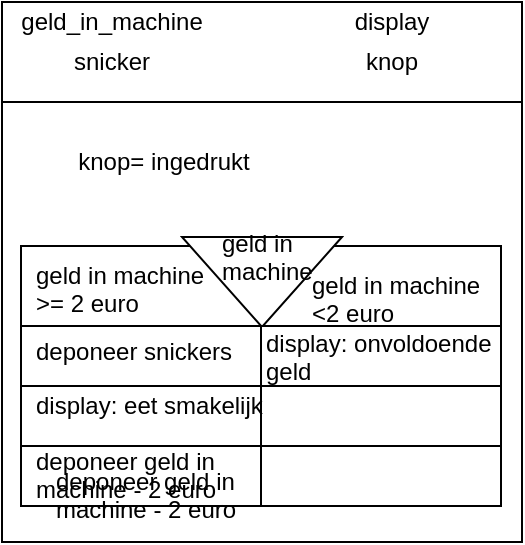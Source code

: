 <mxfile version="12.2.4" pages="1"><diagram id="VwrQlYqHBkdmklEmOdZv" name="Page-1"><mxGraphModel dx="720" dy="549" grid="1" gridSize="10" guides="1" tooltips="1" connect="1" arrows="1" fold="1" page="1" pageScale="1" pageWidth="850" pageHeight="1100" math="0" shadow="0"><root><mxCell id="0"/><mxCell id="1" parent="0"/><mxCell id="17" value="" style="rounded=0;whiteSpace=wrap;html=1;" parent="1" vertex="1"><mxGeometry x="160" y="70" width="260" height="270" as="geometry"/></mxCell><mxCell id="18" value="" style="rounded=0;whiteSpace=wrap;html=1;align=left;" parent="1" vertex="1"><mxGeometry x="160" y="70" width="260" height="50" as="geometry"/></mxCell><mxCell id="44" value="geld_in_machine" style="text;html=1;strokeColor=none;fillColor=none;align=center;verticalAlign=middle;whiteSpace=wrap;rounded=0;" parent="1" vertex="1"><mxGeometry x="180" y="70" width="70" height="20" as="geometry"/></mxCell><mxCell id="61" value="snicker" style="text;html=1;strokeColor=none;fillColor=none;align=center;verticalAlign=middle;whiteSpace=wrap;rounded=0;" vertex="1" parent="1"><mxGeometry x="180" y="90" width="70" height="20" as="geometry"/></mxCell><mxCell id="62" value="display" style="text;html=1;strokeColor=none;fillColor=none;align=center;verticalAlign=middle;whiteSpace=wrap;rounded=0;" vertex="1" parent="1"><mxGeometry x="320" y="70" width="70" height="20" as="geometry"/></mxCell><mxCell id="94" value="" style="rounded=0;whiteSpace=wrap;html=1;" vertex="1" parent="1"><mxGeometry x="169.5" y="192" width="240" height="40" as="geometry"/></mxCell><mxCell id="95" value="" style="triangle;whiteSpace=wrap;html=1;rotation=90;" vertex="1" parent="1"><mxGeometry x="267.5" y="170" width="45" height="80" as="geometry"/></mxCell><mxCell id="99" style="edgeStyle=orthogonalEdgeStyle;rounded=0;orthogonalLoop=1;jettySize=auto;html=1;exitX=0.5;exitY=1;exitDx=0;exitDy=0;" edge="1" parent="1" source="94" target="94"><mxGeometry relative="1" as="geometry"/></mxCell><mxCell id="102" value="" style="rounded=0;whiteSpace=wrap;html=1;" vertex="1" parent="1"><mxGeometry x="169.5" y="232" width="240" height="30" as="geometry"/></mxCell><mxCell id="103" value="" style="endArrow=none;html=1;entryX=0.5;entryY=1;entryDx=0;entryDy=0;exitX=0.5;exitY=1;exitDx=0;exitDy=0;" edge="1" parent="1" source="102" target="94"><mxGeometry width="50" height="50" relative="1" as="geometry"><mxPoint x="287.5" y="264" as="sourcePoint"/><mxPoint x="337.5" y="214" as="targetPoint"/></mxGeometry></mxCell><mxCell id="110" value="geld in machine&lt;br&gt;&amp;gt;= 2 euro" style="text;html=1;resizable=0;points=[];autosize=1;align=left;verticalAlign=top;spacingTop=-4;" vertex="1" parent="1"><mxGeometry x="174.5" y="197" width="100" height="30" as="geometry"/></mxCell><mxCell id="111" value="geld in machine&lt;br&gt;&amp;lt;2 euro" style="text;html=1;resizable=0;points=[];autosize=1;align=left;verticalAlign=top;spacingTop=-4;" vertex="1" parent="1"><mxGeometry x="312.5" y="202" width="100" height="30" as="geometry"/></mxCell><mxCell id="112" value="knop" style="text;html=1;strokeColor=none;fillColor=none;align=center;verticalAlign=middle;whiteSpace=wrap;rounded=0;" vertex="1" parent="1"><mxGeometry x="320" y="90" width="70" height="20" as="geometry"/></mxCell><mxCell id="114" style="edgeStyle=orthogonalEdgeStyle;rounded=0;orthogonalLoop=1;jettySize=auto;html=1;exitX=0.5;exitY=1;exitDx=0;exitDy=0;" edge="1" parent="1"><mxGeometry relative="1" as="geometry"><mxPoint x="289.5" y="262" as="sourcePoint"/><mxPoint x="289.5" y="262" as="targetPoint"/></mxGeometry></mxCell><mxCell id="115" value="" style="rounded=0;whiteSpace=wrap;html=1;" vertex="1" parent="1"><mxGeometry x="169.5" y="262" width="240" height="30" as="geometry"/></mxCell><mxCell id="116" value="" style="endArrow=none;html=1;entryX=0.5;entryY=1;entryDx=0;entryDy=0;exitX=0.5;exitY=1;exitDx=0;exitDy=0;" edge="1" parent="1" source="115"><mxGeometry width="50" height="50" relative="1" as="geometry"><mxPoint x="287.5" y="294" as="sourcePoint"/><mxPoint x="289.5" y="262" as="targetPoint"/></mxGeometry></mxCell><mxCell id="117" value="display: onvoldoende &lt;br&gt;geld" style="text;html=1;resizable=0;points=[];autosize=1;align=left;verticalAlign=top;spacingTop=-4;" vertex="1" parent="1"><mxGeometry x="290" y="231" width="130" height="30" as="geometry"/></mxCell><mxCell id="118" value="deponeer snickers" style="text;html=1;resizable=0;points=[];autosize=1;align=left;verticalAlign=top;spacingTop=-4;" vertex="1" parent="1"><mxGeometry x="174.5" y="234.5" width="110" height="20" as="geometry"/></mxCell><mxCell id="119" value="display: eet smakelijk" style="text;html=1;resizable=0;points=[];autosize=1;align=left;verticalAlign=top;spacingTop=-4;" vertex="1" parent="1"><mxGeometry x="174.5" y="262" width="130" height="20" as="geometry"/></mxCell><mxCell id="125" style="edgeStyle=orthogonalEdgeStyle;rounded=0;orthogonalLoop=1;jettySize=auto;html=1;exitX=0.5;exitY=1;exitDx=0;exitDy=0;" edge="1" parent="1"><mxGeometry relative="1" as="geometry"><mxPoint x="289.5" y="292" as="sourcePoint"/><mxPoint x="289.5" y="292" as="targetPoint"/></mxGeometry></mxCell><mxCell id="126" value="" style="rounded=0;whiteSpace=wrap;html=1;" vertex="1" parent="1"><mxGeometry x="169.5" y="292" width="240" height="30" as="geometry"/></mxCell><mxCell id="127" value="" style="endArrow=none;html=1;entryX=0.5;entryY=1;entryDx=0;entryDy=0;exitX=0.5;exitY=1;exitDx=0;exitDy=0;" edge="1" parent="1" source="126"><mxGeometry width="50" height="50" relative="1" as="geometry"><mxPoint x="287.5" y="324" as="sourcePoint"/><mxPoint x="289.5" y="292" as="targetPoint"/></mxGeometry></mxCell><mxCell id="128" value="deponeer geld in &lt;br&gt;machine - 2 euro" style="text;html=1;resizable=0;points=[];autosize=1;align=left;verticalAlign=top;spacingTop=-4;" vertex="1" parent="1"><mxGeometry x="174.5" y="289.5" width="110" height="30" as="geometry"/></mxCell><mxCell id="131" value="knop= ingedrukt" style="text;html=1;strokeColor=none;fillColor=none;align=center;verticalAlign=middle;whiteSpace=wrap;rounded=0;" vertex="1" parent="1"><mxGeometry x="161" y="140" width="160" height="20" as="geometry"/></mxCell><mxCell id="132" value="geld in &lt;br&gt;machine" style="text;html=1;resizable=0;points=[];autosize=1;align=left;verticalAlign=top;spacingTop=-4;" vertex="1" parent="1"><mxGeometry x="267.5" y="180.5" width="60" height="30" as="geometry"/></mxCell><mxCell id="133" value="deponeer geld in &lt;br&gt;machine - 2 euro" style="text;html=1;resizable=0;points=[];autosize=1;align=left;verticalAlign=top;spacingTop=-4;" vertex="1" parent="1"><mxGeometry x="184.5" y="299.5" width="110" height="30" as="geometry"/></mxCell></root></mxGraphModel></diagram></mxfile>
